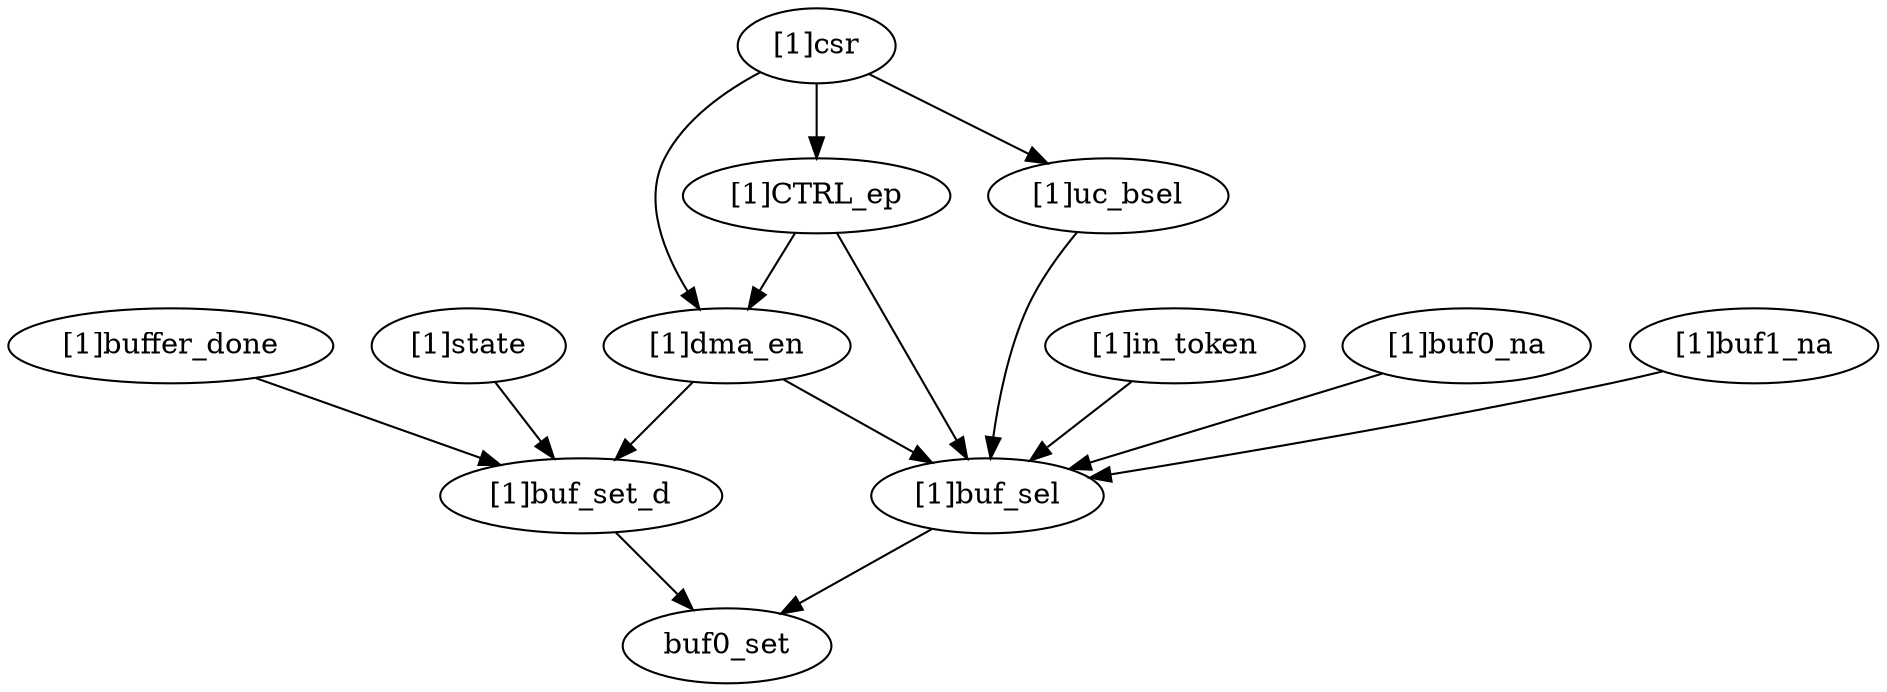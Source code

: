 strict digraph "" {
	buf0_set	 [complexity=0,
		importance=0.00586472624048,
		rank=0.0];
	"[1]CTRL_ep"	 [complexity=8,
		importance=0.021537533197,
		rank=0.00269219164963];
	"[1]dma_en"	 [complexity=5,
		importance=0.0167574263815,
		rank=0.00335148527631];
	"[1]CTRL_ep" -> "[1]dma_en";
	"[1]buf_sel"	 [complexity=3,
		importance=0.0139089198965,
		rank=0.00463630663216];
	"[1]CTRL_ep" -> "[1]buf_sel";
	"[1]in_token"	 [complexity=10,
		importance=0.0198670902316,
		rank=0.00198670902316];
	"[1]in_token" -> "[1]buf_sel";
	"[1]buf0_na"	 [complexity=10,
		importance=0.0200146213987,
		rank=0.00200146213987];
	"[1]buf0_na" -> "[1]buf_sel";
	"[1]dma_en" -> "[1]buf_sel";
	"[1]buf_set_d"	 [complexity=3,
		importance=0.0119070224668,
		rank=0.00396900748893];
	"[1]dma_en" -> "[1]buf_set_d";
	"[1]buf_sel" -> buf0_set;
	"[1]buffer_done"	 [complexity=5,
		importance=0.02119316003,
		rank=0.004238632006];
	"[1]buffer_done" -> "[1]buf_set_d";
	"[1]state"	 [complexity=4,
		importance=0.0418447385816,
		rank=0.0104611846454];
	"[1]state" -> "[1]buf_set_d";
	"[1]uc_bsel"	 [complexity=10,
		importance=0.018689026712,
		rank=0.0018689026712];
	"[1]uc_bsel" -> "[1]buf_sel";
	"[1]csr"	 [complexity=10,
		importance=0.026295197753,
		rank=0.0026295197753];
	"[1]csr" -> "[1]CTRL_ep";
	"[1]csr" -> "[1]dma_en";
	"[1]csr" -> "[1]uc_bsel";
	"[1]buf_set_d" -> buf0_set;
	"[1]buf1_na"	 [complexity=10,
		importance=0.0203846728061,
		rank=0.00203846728061];
	"[1]buf1_na" -> "[1]buf_sel";
}
